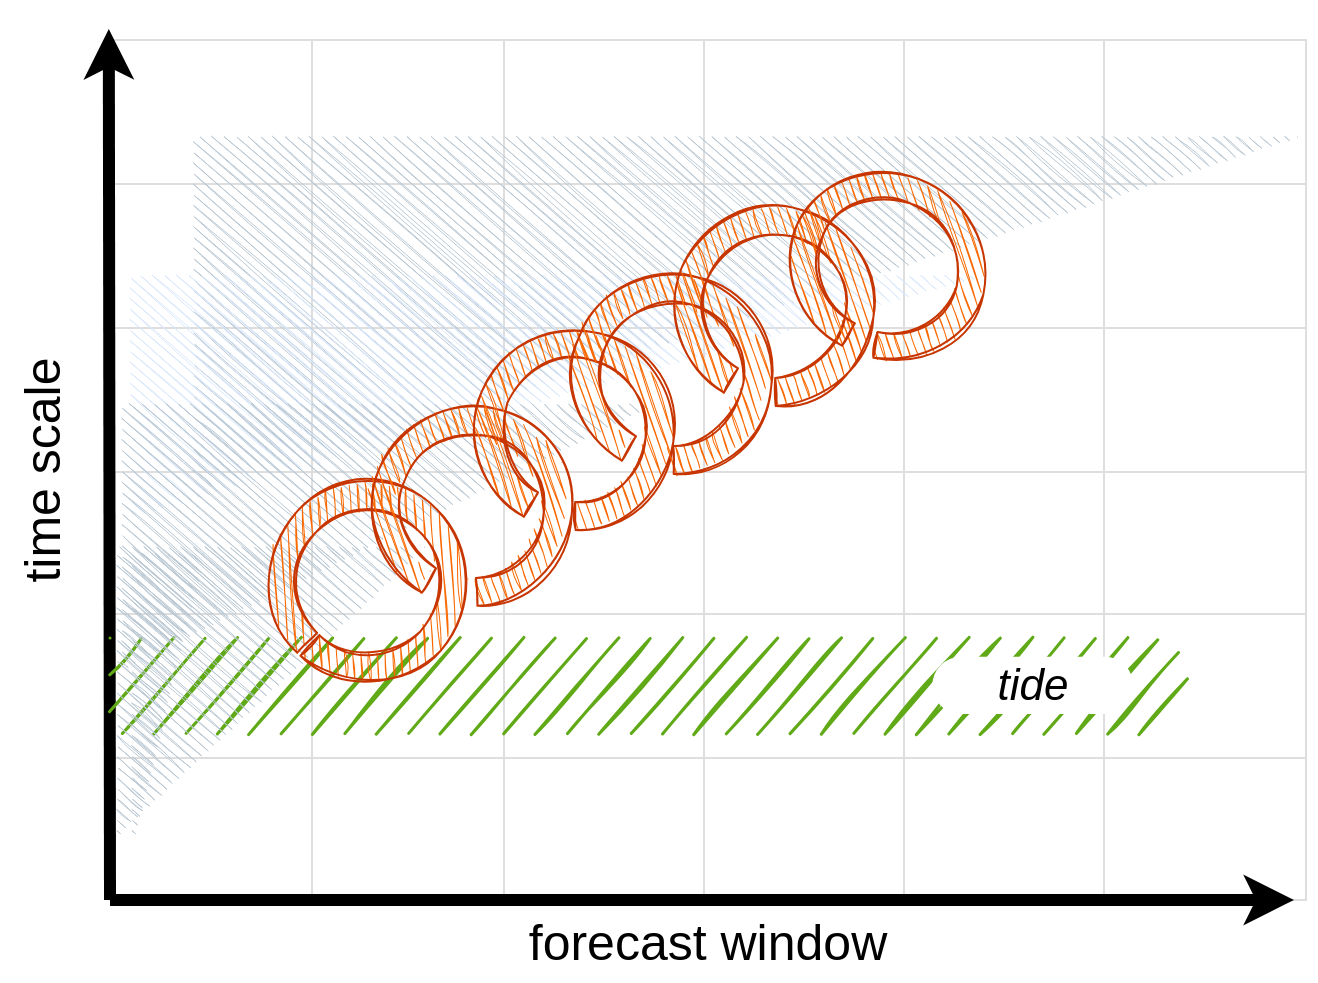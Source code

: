 <mxfile version="14.5.1" type="device"><diagram id="CAQSENRCfBzuByM92FGj" name="Page-1"><mxGraphModel dx="726" dy="866" grid="1" gridSize="10" guides="1" tooltips="1" connect="1" arrows="1" fold="1" page="1" pageScale="1" pageWidth="700" pageHeight="500" math="0" shadow="0"><root><mxCell id="0"/><mxCell id="1" parent="0"/><mxCell id="mOyNn-RpRxgnKOOAG1SQ-62" value="" style="group" parent="1" vertex="1" connectable="0"><mxGeometry x="710" y="20" width="653" height="470" as="geometry"/></mxCell><mxCell id="mOyNn-RpRxgnKOOAG1SQ-52" value="&lt;font style=&quot;font-size: 25px&quot;&gt;forecast window&lt;br&gt;&lt;/font&gt;" style="text;html=1;strokeColor=none;fillColor=none;align=center;verticalAlign=middle;whiteSpace=wrap;rounded=0;" parent="mOyNn-RpRxgnKOOAG1SQ-62" vertex="1"><mxGeometry x="229" y="430" width="250" height="40" as="geometry"/></mxCell><mxCell id="mOyNn-RpRxgnKOOAG1SQ-53" value="&lt;div style=&quot;font-size: 25px&quot;&gt;&lt;font style=&quot;font-size: 25px&quot;&gt;time scale&lt;/font&gt;&lt;/div&gt;" style="text;html=1;strokeColor=none;fillColor=none;align=center;verticalAlign=middle;whiteSpace=wrap;rounded=0;rotation=-90;" parent="mOyNn-RpRxgnKOOAG1SQ-62" vertex="1"><mxGeometry x="-105" y="195" width="250" height="40" as="geometry"/></mxCell><mxCell id="mOyNn-RpRxgnKOOAG1SQ-55" value="" style="group" parent="mOyNn-RpRxgnKOOAG1SQ-62" vertex="1" connectable="0"><mxGeometry x="115" y="147.5" width="215" height="175" as="geometry"/></mxCell><mxCell id="mOyNn-RpRxgnKOOAG1SQ-49" value="" style="verticalLabelPosition=bottom;verticalAlign=top;html=1;shape=mxgraph.basic.orthogonal_triangle;strokeColor=#666666;rotation=90;fillColor=#f5f5f5;fontColor=#333333;align=center;" parent="mOyNn-RpRxgnKOOAG1SQ-55" vertex="1"><mxGeometry x="20" y="-20" width="175" height="215" as="geometry"/></mxCell><mxCell id="mOyNn-RpRxgnKOOAG1SQ-54" value="&lt;div style=&quot;font-size: 20px&quot;&gt;&lt;font style=&quot;font-size: 20px&quot;&gt;mesoscale&lt;/font&gt;&lt;/div&gt;&lt;div style=&quot;font-size: 20px&quot;&gt;&lt;font style=&quot;font-size: 20px&quot;&gt;ocean&lt;/font&gt;&lt;/div&gt;" style="text;html=1;strokeColor=none;fillColor=none;align=center;verticalAlign=middle;whiteSpace=wrap;rounded=0;" parent="mOyNn-RpRxgnKOOAG1SQ-55" vertex="1"><mxGeometry x="15" y="30" width="110" height="40" as="geometry"/></mxCell><mxCell id="mOyNn-RpRxgnKOOAG1SQ-56" value="" style="group" parent="mOyNn-RpRxgnKOOAG1SQ-62" vertex="1" connectable="0"><mxGeometry x="145" y="40" width="315" height="180" as="geometry"/></mxCell><mxCell id="mOyNn-RpRxgnKOOAG1SQ-57" value="" style="verticalLabelPosition=bottom;verticalAlign=top;html=1;shape=mxgraph.basic.orthogonal_triangle;strokeColor=#666666;rotation=90;fillColor=#f5f5f5;fontColor=#333333;align=center;" parent="mOyNn-RpRxgnKOOAG1SQ-56" vertex="1"><mxGeometry x="29.302" y="-20.571" width="256.395" height="221.143" as="geometry"/></mxCell><mxCell id="mOyNn-RpRxgnKOOAG1SQ-58" value="&lt;div style=&quot;font-size: 20px&quot;&gt;&lt;font style=&quot;font-size: 20px&quot;&gt;mesoscale&lt;/font&gt;&lt;/div&gt;&lt;div style=&quot;font-size: 20px&quot;&gt;&lt;font style=&quot;font-size: 20px&quot;&gt;ocean&lt;/font&gt;&lt;/div&gt;" style="text;html=1;strokeColor=none;fillColor=none;align=center;verticalAlign=middle;whiteSpace=wrap;rounded=0;" parent="mOyNn-RpRxgnKOOAG1SQ-56" vertex="1"><mxGeometry x="21.977" y="30.857" width="161.163" height="41.143" as="geometry"/></mxCell><mxCell id="mOyNn-RpRxgnKOOAG1SQ-63" value="" style="group" parent="mOyNn-RpRxgnKOOAG1SQ-62" vertex="1" connectable="0"><mxGeometry x="55.0" width="598" height="430" as="geometry"/></mxCell><mxCell id="mOyNn-RpRxgnKOOAG1SQ-1" value="" style="shape=table;html=1;whiteSpace=wrap;startSize=0;container=1;collapsible=0;childLayout=tableLayout;strokeColor=#DEDEDE;" parent="mOyNn-RpRxgnKOOAG1SQ-63" vertex="1"><mxGeometry width="598" height="430" as="geometry"/></mxCell><mxCell id="mOyNn-RpRxgnKOOAG1SQ-2" value="" style="shape=partialRectangle;html=1;whiteSpace=wrap;collapsible=0;dropTarget=0;pointerEvents=0;fillColor=none;top=0;left=0;bottom=0;right=0;points=[[0,0.5],[1,0.5]];portConstraint=eastwest;" parent="mOyNn-RpRxgnKOOAG1SQ-1" vertex="1"><mxGeometry width="598" height="72" as="geometry"/></mxCell><mxCell id="mOyNn-RpRxgnKOOAG1SQ-3" value="" style="shape=partialRectangle;html=1;whiteSpace=wrap;connectable=0;fillColor=none;top=0;left=0;bottom=0;right=0;overflow=hidden;" parent="mOyNn-RpRxgnKOOAG1SQ-2" vertex="1"><mxGeometry width="101" height="72" as="geometry"/></mxCell><mxCell id="mOyNn-RpRxgnKOOAG1SQ-4" value="" style="shape=partialRectangle;html=1;whiteSpace=wrap;connectable=0;fillColor=none;top=0;left=0;bottom=0;right=0;overflow=hidden;" parent="mOyNn-RpRxgnKOOAG1SQ-2" vertex="1"><mxGeometry x="101" width="96" height="72" as="geometry"/></mxCell><mxCell id="mOyNn-RpRxgnKOOAG1SQ-14" style="shape=partialRectangle;html=1;whiteSpace=wrap;connectable=0;fillColor=none;top=0;left=0;bottom=0;right=0;overflow=hidden;" parent="mOyNn-RpRxgnKOOAG1SQ-2" vertex="1"><mxGeometry x="197" width="100" height="72" as="geometry"/></mxCell><mxCell id="mOyNn-RpRxgnKOOAG1SQ-5" value="" style="shape=partialRectangle;html=1;whiteSpace=wrap;connectable=0;fillColor=none;top=0;left=0;bottom=0;right=0;overflow=hidden;" parent="mOyNn-RpRxgnKOOAG1SQ-2" vertex="1"><mxGeometry x="297" width="100" height="72" as="geometry"/></mxCell><mxCell id="mOyNn-RpRxgnKOOAG1SQ-27" style="shape=partialRectangle;html=1;whiteSpace=wrap;connectable=0;fillColor=none;top=0;left=0;bottom=0;right=0;overflow=hidden;" parent="mOyNn-RpRxgnKOOAG1SQ-2" vertex="1"><mxGeometry x="397" width="100" height="72" as="geometry"/></mxCell><mxCell id="mOyNn-RpRxgnKOOAG1SQ-31" style="shape=partialRectangle;html=1;whiteSpace=wrap;connectable=0;fillColor=none;top=0;left=0;bottom=0;right=0;overflow=hidden;" parent="mOyNn-RpRxgnKOOAG1SQ-2" vertex="1"><mxGeometry x="497" width="101" height="72" as="geometry"/></mxCell><mxCell id="mOyNn-RpRxgnKOOAG1SQ-17" style="shape=partialRectangle;html=1;whiteSpace=wrap;collapsible=0;dropTarget=0;pointerEvents=0;fillColor=none;top=0;left=0;bottom=0;right=0;points=[[0,0.5],[1,0.5]];portConstraint=eastwest;" parent="mOyNn-RpRxgnKOOAG1SQ-1" vertex="1"><mxGeometry y="72" width="598" height="72" as="geometry"/></mxCell><mxCell id="mOyNn-RpRxgnKOOAG1SQ-18" style="shape=partialRectangle;html=1;whiteSpace=wrap;connectable=0;fillColor=none;top=0;left=0;bottom=0;right=0;overflow=hidden;" parent="mOyNn-RpRxgnKOOAG1SQ-17" vertex="1"><mxGeometry width="101" height="72" as="geometry"/></mxCell><mxCell id="mOyNn-RpRxgnKOOAG1SQ-19" style="shape=partialRectangle;html=1;whiteSpace=wrap;connectable=0;fillColor=none;top=0;left=0;bottom=0;right=0;overflow=hidden;" parent="mOyNn-RpRxgnKOOAG1SQ-17" vertex="1"><mxGeometry x="101" width="96" height="72" as="geometry"/></mxCell><mxCell id="mOyNn-RpRxgnKOOAG1SQ-20" style="shape=partialRectangle;html=1;whiteSpace=wrap;connectable=0;fillColor=none;top=0;left=0;bottom=0;right=0;overflow=hidden;" parent="mOyNn-RpRxgnKOOAG1SQ-17" vertex="1"><mxGeometry x="197" width="100" height="72" as="geometry"/></mxCell><mxCell id="mOyNn-RpRxgnKOOAG1SQ-21" style="shape=partialRectangle;html=1;whiteSpace=wrap;connectable=0;fillColor=none;top=0;left=0;bottom=0;right=0;overflow=hidden;" parent="mOyNn-RpRxgnKOOAG1SQ-17" vertex="1"><mxGeometry x="297" width="100" height="72" as="geometry"/></mxCell><mxCell id="mOyNn-RpRxgnKOOAG1SQ-28" style="shape=partialRectangle;html=1;whiteSpace=wrap;connectable=0;fillColor=none;top=0;left=0;bottom=0;right=0;overflow=hidden;" parent="mOyNn-RpRxgnKOOAG1SQ-17" vertex="1"><mxGeometry x="397" width="100" height="72" as="geometry"/></mxCell><mxCell id="mOyNn-RpRxgnKOOAG1SQ-32" style="shape=partialRectangle;html=1;whiteSpace=wrap;connectable=0;fillColor=none;top=0;left=0;bottom=0;right=0;overflow=hidden;" parent="mOyNn-RpRxgnKOOAG1SQ-17" vertex="1"><mxGeometry x="497" width="101" height="72" as="geometry"/></mxCell><mxCell id="mOyNn-RpRxgnKOOAG1SQ-6" value="" style="shape=partialRectangle;html=1;whiteSpace=wrap;collapsible=0;dropTarget=0;pointerEvents=0;fillColor=none;top=0;left=0;bottom=0;right=0;points=[[0,0.5],[1,0.5]];portConstraint=eastwest;" parent="mOyNn-RpRxgnKOOAG1SQ-1" vertex="1"><mxGeometry y="144" width="598" height="72" as="geometry"/></mxCell><mxCell id="mOyNn-RpRxgnKOOAG1SQ-7" value="" style="shape=partialRectangle;html=1;whiteSpace=wrap;connectable=0;fillColor=none;top=0;left=0;bottom=0;right=0;overflow=hidden;" parent="mOyNn-RpRxgnKOOAG1SQ-6" vertex="1"><mxGeometry width="101" height="72" as="geometry"/></mxCell><mxCell id="mOyNn-RpRxgnKOOAG1SQ-8" value="" style="shape=partialRectangle;html=1;whiteSpace=wrap;connectable=0;fillColor=none;top=0;left=0;bottom=0;right=0;overflow=hidden;" parent="mOyNn-RpRxgnKOOAG1SQ-6" vertex="1"><mxGeometry x="101" width="96" height="72" as="geometry"/></mxCell><mxCell id="mOyNn-RpRxgnKOOAG1SQ-15" style="shape=partialRectangle;html=1;whiteSpace=wrap;connectable=0;fillColor=none;top=0;left=0;bottom=0;right=0;overflow=hidden;" parent="mOyNn-RpRxgnKOOAG1SQ-6" vertex="1"><mxGeometry x="197" width="100" height="72" as="geometry"/></mxCell><mxCell id="mOyNn-RpRxgnKOOAG1SQ-9" value="" style="shape=partialRectangle;html=1;whiteSpace=wrap;connectable=0;fillColor=none;top=0;left=0;bottom=0;right=0;overflow=hidden;" parent="mOyNn-RpRxgnKOOAG1SQ-6" vertex="1"><mxGeometry x="297" width="100" height="72" as="geometry"/></mxCell><mxCell id="mOyNn-RpRxgnKOOAG1SQ-29" style="shape=partialRectangle;html=1;whiteSpace=wrap;connectable=0;fillColor=none;top=0;left=0;bottom=0;right=0;overflow=hidden;" parent="mOyNn-RpRxgnKOOAG1SQ-6" vertex="1"><mxGeometry x="397" width="100" height="72" as="geometry"/></mxCell><mxCell id="mOyNn-RpRxgnKOOAG1SQ-33" style="shape=partialRectangle;html=1;whiteSpace=wrap;connectable=0;fillColor=none;top=0;left=0;bottom=0;right=0;overflow=hidden;" parent="mOyNn-RpRxgnKOOAG1SQ-6" vertex="1"><mxGeometry x="497" width="101" height="72" as="geometry"/></mxCell><mxCell id="mOyNn-RpRxgnKOOAG1SQ-22" style="shape=partialRectangle;html=1;whiteSpace=wrap;collapsible=0;dropTarget=0;pointerEvents=0;fillColor=none;top=0;left=0;bottom=0;right=0;points=[[0,0.5],[1,0.5]];portConstraint=eastwest;" parent="mOyNn-RpRxgnKOOAG1SQ-1" vertex="1"><mxGeometry y="216" width="598" height="71" as="geometry"/></mxCell><mxCell id="mOyNn-RpRxgnKOOAG1SQ-23" style="shape=partialRectangle;html=1;whiteSpace=wrap;connectable=0;fillColor=none;top=0;left=0;bottom=0;right=0;overflow=hidden;" parent="mOyNn-RpRxgnKOOAG1SQ-22" vertex="1"><mxGeometry width="101" height="71" as="geometry"/></mxCell><mxCell id="mOyNn-RpRxgnKOOAG1SQ-24" style="shape=partialRectangle;html=1;whiteSpace=wrap;connectable=0;fillColor=none;top=0;left=0;bottom=0;right=0;overflow=hidden;" parent="mOyNn-RpRxgnKOOAG1SQ-22" vertex="1"><mxGeometry x="101" width="96" height="71" as="geometry"/></mxCell><mxCell id="mOyNn-RpRxgnKOOAG1SQ-25" style="shape=partialRectangle;html=1;whiteSpace=wrap;connectable=0;fillColor=none;top=0;left=0;bottom=0;right=0;overflow=hidden;" parent="mOyNn-RpRxgnKOOAG1SQ-22" vertex="1"><mxGeometry x="197" width="100" height="71" as="geometry"/></mxCell><mxCell id="mOyNn-RpRxgnKOOAG1SQ-26" style="shape=partialRectangle;html=1;whiteSpace=wrap;connectable=0;fillColor=none;top=0;left=0;bottom=0;right=0;overflow=hidden;" parent="mOyNn-RpRxgnKOOAG1SQ-22" vertex="1"><mxGeometry x="297" width="100" height="71" as="geometry"/></mxCell><mxCell id="mOyNn-RpRxgnKOOAG1SQ-30" style="shape=partialRectangle;html=1;whiteSpace=wrap;connectable=0;fillColor=none;top=0;left=0;bottom=0;right=0;overflow=hidden;" parent="mOyNn-RpRxgnKOOAG1SQ-22" vertex="1"><mxGeometry x="397" width="100" height="71" as="geometry"/></mxCell><mxCell id="mOyNn-RpRxgnKOOAG1SQ-34" style="shape=partialRectangle;html=1;whiteSpace=wrap;connectable=0;fillColor=none;top=0;left=0;bottom=0;right=0;overflow=hidden;" parent="mOyNn-RpRxgnKOOAG1SQ-22" vertex="1"><mxGeometry x="497" width="101" height="71" as="geometry"/></mxCell><mxCell id="mOyNn-RpRxgnKOOAG1SQ-35" style="shape=partialRectangle;html=1;whiteSpace=wrap;collapsible=0;dropTarget=0;pointerEvents=0;fillColor=none;top=0;left=0;bottom=0;right=0;points=[[0,0.5],[1,0.5]];portConstraint=eastwest;" parent="mOyNn-RpRxgnKOOAG1SQ-1" vertex="1"><mxGeometry y="287" width="598" height="72" as="geometry"/></mxCell><mxCell id="mOyNn-RpRxgnKOOAG1SQ-36" style="shape=partialRectangle;html=1;whiteSpace=wrap;connectable=0;fillColor=none;top=0;left=0;bottom=0;right=0;overflow=hidden;" parent="mOyNn-RpRxgnKOOAG1SQ-35" vertex="1"><mxGeometry width="101" height="72" as="geometry"/></mxCell><mxCell id="mOyNn-RpRxgnKOOAG1SQ-37" style="shape=partialRectangle;html=1;whiteSpace=wrap;connectable=0;fillColor=none;top=0;left=0;bottom=0;right=0;overflow=hidden;" parent="mOyNn-RpRxgnKOOAG1SQ-35" vertex="1"><mxGeometry x="101" width="96" height="72" as="geometry"/></mxCell><mxCell id="mOyNn-RpRxgnKOOAG1SQ-38" style="shape=partialRectangle;html=1;whiteSpace=wrap;connectable=0;fillColor=none;top=0;left=0;bottom=0;right=0;overflow=hidden;" parent="mOyNn-RpRxgnKOOAG1SQ-35" vertex="1"><mxGeometry x="197" width="100" height="72" as="geometry"/></mxCell><mxCell id="mOyNn-RpRxgnKOOAG1SQ-39" style="shape=partialRectangle;html=1;whiteSpace=wrap;connectable=0;fillColor=none;top=0;left=0;bottom=0;right=0;overflow=hidden;" parent="mOyNn-RpRxgnKOOAG1SQ-35" vertex="1"><mxGeometry x="297" width="100" height="72" as="geometry"/></mxCell><mxCell id="mOyNn-RpRxgnKOOAG1SQ-40" style="shape=partialRectangle;html=1;whiteSpace=wrap;connectable=0;fillColor=none;top=0;left=0;bottom=0;right=0;overflow=hidden;" parent="mOyNn-RpRxgnKOOAG1SQ-35" vertex="1"><mxGeometry x="397" width="100" height="72" as="geometry"/></mxCell><mxCell id="mOyNn-RpRxgnKOOAG1SQ-41" style="shape=partialRectangle;html=1;whiteSpace=wrap;connectable=0;fillColor=none;top=0;left=0;bottom=0;right=0;overflow=hidden;" parent="mOyNn-RpRxgnKOOAG1SQ-35" vertex="1"><mxGeometry x="497" width="101" height="72" as="geometry"/></mxCell><mxCell id="mOyNn-RpRxgnKOOAG1SQ-42" style="shape=partialRectangle;html=1;whiteSpace=wrap;collapsible=0;dropTarget=0;pointerEvents=0;fillColor=none;top=0;left=0;bottom=0;right=0;points=[[0,0.5],[1,0.5]];portConstraint=eastwest;" parent="mOyNn-RpRxgnKOOAG1SQ-1" vertex="1"><mxGeometry y="359" width="598" height="71" as="geometry"/></mxCell><mxCell id="mOyNn-RpRxgnKOOAG1SQ-43" style="shape=partialRectangle;html=1;whiteSpace=wrap;connectable=0;fillColor=none;top=0;left=0;bottom=0;right=0;overflow=hidden;" parent="mOyNn-RpRxgnKOOAG1SQ-42" vertex="1"><mxGeometry width="101" height="71" as="geometry"/></mxCell><mxCell id="mOyNn-RpRxgnKOOAG1SQ-44" style="shape=partialRectangle;html=1;whiteSpace=wrap;connectable=0;fillColor=none;top=0;left=0;bottom=0;right=0;overflow=hidden;" parent="mOyNn-RpRxgnKOOAG1SQ-42" vertex="1"><mxGeometry x="101" width="96" height="71" as="geometry"/></mxCell><mxCell id="mOyNn-RpRxgnKOOAG1SQ-45" style="shape=partialRectangle;html=1;whiteSpace=wrap;connectable=0;fillColor=none;top=0;left=0;bottom=0;right=0;overflow=hidden;" parent="mOyNn-RpRxgnKOOAG1SQ-42" vertex="1"><mxGeometry x="197" width="100" height="71" as="geometry"/></mxCell><mxCell id="mOyNn-RpRxgnKOOAG1SQ-46" style="shape=partialRectangle;html=1;whiteSpace=wrap;connectable=0;fillColor=none;top=0;left=0;bottom=0;right=0;overflow=hidden;" parent="mOyNn-RpRxgnKOOAG1SQ-42" vertex="1"><mxGeometry x="297" width="100" height="71" as="geometry"/></mxCell><mxCell id="mOyNn-RpRxgnKOOAG1SQ-47" style="shape=partialRectangle;html=1;whiteSpace=wrap;connectable=0;fillColor=none;top=0;left=0;bottom=0;right=0;overflow=hidden;" parent="mOyNn-RpRxgnKOOAG1SQ-42" vertex="1"><mxGeometry x="397" width="100" height="71" as="geometry"/></mxCell><mxCell id="mOyNn-RpRxgnKOOAG1SQ-48" style="shape=partialRectangle;html=1;whiteSpace=wrap;connectable=0;fillColor=none;top=0;left=0;bottom=0;right=0;overflow=hidden;" parent="mOyNn-RpRxgnKOOAG1SQ-42" vertex="1"><mxGeometry x="497" width="101" height="71" as="geometry"/></mxCell><mxCell id="mOyNn-RpRxgnKOOAG1SQ-50" value="" style="endArrow=classic;html=1;exitX=0;exitY=1;exitDx=0;exitDy=0;exitPerimeter=0;entryX=-0.001;entryY=-0.076;entryDx=0;entryDy=0;entryPerimeter=0;strokeWidth=6;" parent="mOyNn-RpRxgnKOOAG1SQ-1" source="mOyNn-RpRxgnKOOAG1SQ-42" target="mOyNn-RpRxgnKOOAG1SQ-2" edge="1"><mxGeometry width="50" height="50" relative="1" as="geometry"><mxPoint x="310" y="270" as="sourcePoint"/><mxPoint x="360" y="220" as="targetPoint"/></mxGeometry></mxCell><mxCell id="mOyNn-RpRxgnKOOAG1SQ-51" value="" style="endArrow=classic;html=1;strokeWidth=6;" parent="mOyNn-RpRxgnKOOAG1SQ-63" edge="1"><mxGeometry width="50" height="50" relative="1" as="geometry"><mxPoint y="430" as="sourcePoint"/><mxPoint x="592" y="430" as="targetPoint"/></mxGeometry></mxCell><mxCell id="mOyNn-RpRxgnKOOAG1SQ-94" value="" style="group" parent="mOyNn-RpRxgnKOOAG1SQ-63" vertex="1" connectable="0"><mxGeometry y="40" width="570" height="367.3" as="geometry"/></mxCell><mxCell id="mOyNn-RpRxgnKOOAG1SQ-81" value="" style="verticalLabelPosition=bottom;verticalAlign=top;html=1;shape=mxgraph.basic.orthogonal_triangle;rotation=90;fillColor=#bac8d3;align=center;shadow=0;sketch=1;strokeColor=none;" parent="mOyNn-RpRxgnKOOAG1SQ-94" vertex="1"><mxGeometry x="227.91" y="-177.075" width="180.298" height="551.48" as="geometry"/></mxCell><mxCell id="mOyNn-RpRxgnKOOAG1SQ-86" value="" style="shape=delay;whiteSpace=wrap;html=1;rounded=0;shadow=0;glass=0;dashed=1;labelBackgroundColor=none;sketch=1;strokeWidth=3;fontSize=20;fillColor=#60a917;fontColor=#ffffff;strokeColor=none;" parent="mOyNn-RpRxgnKOOAG1SQ-94" vertex="1"><mxGeometry y="258.995" width="539.076" height="47.45" as="geometry"/></mxCell><mxCell id="mOyNn-RpRxgnKOOAG1SQ-60" value="" style="verticalLabelPosition=bottom;verticalAlign=top;html=1;shape=mxgraph.basic.orthogonal_triangle;rotation=90;align=center;sketch=1;dashed=1;strokeWidth=1;fillColor=#bac8d3;strokeColor=none;" parent="mOyNn-RpRxgnKOOAG1SQ-94" vertex="1"><mxGeometry x="9.137" y="208.675" width="143.431" height="153.57" as="geometry"/></mxCell><mxCell id="mOyNn-RpRxgnKOOAG1SQ-78" value="" style="verticalLabelPosition=bottom;verticalAlign=top;html=1;shape=mxgraph.basic.orthogonal_triangle;rotation=90;fillColor=#dae8fc;align=center;sketch=1;strokeWidth=1;dashed=1;strokeColor=none;" parent="mOyNn-RpRxgnKOOAG1SQ-94" vertex="1"><mxGeometry x="163.45" y="-74.315" width="120.351" height="424.82" as="geometry"/></mxCell><mxCell id="mOyNn-RpRxgnKOOAG1SQ-74" value="" style="verticalLabelPosition=bottom;verticalAlign=top;html=1;shape=mxgraph.basic.orthogonal_triangle;rotation=90;fillColor=#bac8d3;align=center;sketch=1;dashed=1;strokeColor=none;" parent="mOyNn-RpRxgnKOOAG1SQ-94" vertex="1"><mxGeometry x="74.383" y="75.885" width="131.535" height="264.15" as="geometry"/></mxCell><mxCell id="mOyNn-RpRxgnKOOAG1SQ-84" value="" style="verticalLabelPosition=bottom;verticalAlign=top;html=1;shape=mxgraph.basic.orthogonal_triangle;rotation=90;fillColor=#bac8d3;align=center;sketch=1;dashed=1;strokeColor=none;" parent="mOyNn-RpRxgnKOOAG1SQ-94" vertex="1"><mxGeometry x="-42.258" y="271.175" width="143.431" height="35.27" as="geometry"/></mxCell><mxCell id="mOyNn-RpRxgnKOOAG1SQ-93" value="tide" style="text;html=1;strokeColor=none;align=center;verticalAlign=middle;whiteSpace=wrap;rounded=1;fontSize=22;fontStyle=2;fillColor=#ffffff;arcSize=50;" parent="mOyNn-RpRxgnKOOAG1SQ-94" vertex="1"><mxGeometry x="411.16" y="268.435" width="100.506" height="28.57" as="geometry"/></mxCell><mxCell id="ZyiWQV0DX5a811ycVsGj-13" value="" style="group;rotation=15;" vertex="1" connectable="0" parent="mOyNn-RpRxgnKOOAG1SQ-94"><mxGeometry x="84.999" y="-19.997" width="350" height="349.539" as="geometry"/></mxCell><mxCell id="ZyiWQV0DX5a811ycVsGj-8" value="" style="verticalLabelPosition=bottom;verticalAlign=top;html=1;shape=mxgraph.basic.partConcEllipse;startAngle=0.25;endAngle=0.243;arcWidth=0.28;rotation=135;fillColor=#fa6800;strokeColor=#C73500;fontColor=#ffffff;sketch=1;strokeWidth=1;perimeterSpacing=0;" vertex="1" parent="ZyiWQV0DX5a811ycVsGj-13"><mxGeometry x="-6" y="201" width="100" height="100" as="geometry"/></mxCell><mxCell id="ZyiWQV0DX5a811ycVsGj-7" value="" style="verticalLabelPosition=bottom;verticalAlign=top;html=1;shape=mxgraph.basic.partConcEllipse;startAngle=0.25;endAngle=0.158;arcWidth=0.28;rotation=120;fillColor=#fa6800;strokeColor=#C73500;fontColor=#ffffff;sketch=1;strokeWidth=1;perimeterSpacing=0;" vertex="1" parent="ZyiWQV0DX5a811ycVsGj-13"><mxGeometry x="46" y="163" width="100" height="100" as="geometry"/></mxCell><mxCell id="ZyiWQV0DX5a811ycVsGj-6" value="" style="verticalLabelPosition=bottom;verticalAlign=top;html=1;shape=mxgraph.basic.partConcEllipse;startAngle=0.25;endAngle=0.164;arcWidth=0.28;rotation=120;fillColor=#fa6800;strokeColor=#C73500;fontColor=#ffffff;sketch=1;strokeWidth=1;perimeterSpacing=0;" vertex="1" parent="ZyiWQV0DX5a811ycVsGj-13"><mxGeometry x="97" y="125" width="100" height="100" as="geometry"/></mxCell><mxCell id="ZyiWQV0DX5a811ycVsGj-10" value="" style="verticalLabelPosition=bottom;verticalAlign=top;html=1;shape=mxgraph.basic.partConcEllipse;startAngle=0.25;endAngle=0.164;arcWidth=0.28;rotation=120;fillColor=#fa6800;strokeColor=#C73500;fontColor=#ffffff;sketch=1;strokeWidth=1;perimeterSpacing=0;" vertex="1" parent="ZyiWQV0DX5a811ycVsGj-13"><mxGeometry x="146" y="97" width="100" height="100" as="geometry"/></mxCell><mxCell id="ZyiWQV0DX5a811ycVsGj-11" value="" style="verticalLabelPosition=bottom;verticalAlign=top;html=1;shape=mxgraph.basic.partConcEllipse;startAngle=0.25;endAngle=0.164;arcWidth=0.28;rotation=120;fillColor=#fa6800;strokeColor=#C73500;fontColor=#ffffff;sketch=1;strokeWidth=1;perimeterSpacing=0;" vertex="1" parent="ZyiWQV0DX5a811ycVsGj-13"><mxGeometry x="197" y="63" width="100" height="100" as="geometry"/></mxCell><mxCell id="ZyiWQV0DX5a811ycVsGj-12" value="" style="verticalLabelPosition=bottom;verticalAlign=top;html=1;shape=mxgraph.basic.partConcEllipse;startAngle=0.25;endAngle=0.196;arcWidth=0.28;rotation=120;fillColor=#fa6800;strokeColor=#C73500;fontColor=#ffffff;sketch=1;strokeWidth=1;perimeterSpacing=0;" vertex="1" parent="ZyiWQV0DX5a811ycVsGj-13"><mxGeometry x="258" y="43" width="92" height="100" as="geometry"/></mxCell></root></mxGraphModel></diagram></mxfile>